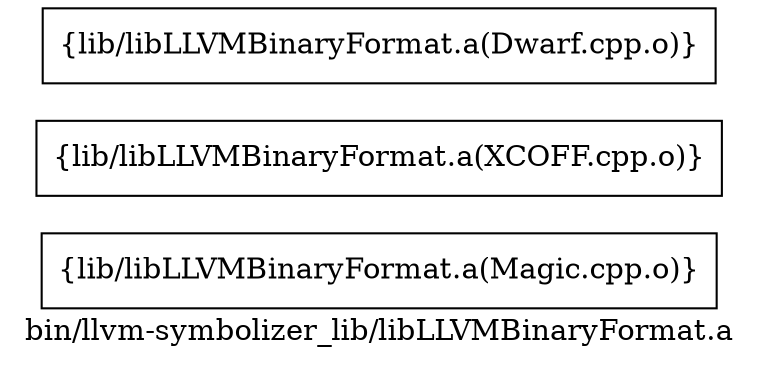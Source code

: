 digraph "bin/llvm-symbolizer_lib/libLLVMBinaryFormat.a" {
	label="bin/llvm-symbolizer_lib/libLLVMBinaryFormat.a";
	rankdir=LR;

	Node0x55f808f91f18 [shape=record,shape=box,group=0,label="{lib/libLLVMBinaryFormat.a(Magic.cpp.o)}"];
	Node0x55f808f91888 [shape=record,shape=box,group=0,label="{lib/libLLVMBinaryFormat.a(XCOFF.cpp.o)}"];
	Node0x55f808f902f8 [shape=record,shape=box,group=0,label="{lib/libLLVMBinaryFormat.a(Dwarf.cpp.o)}"];
}
